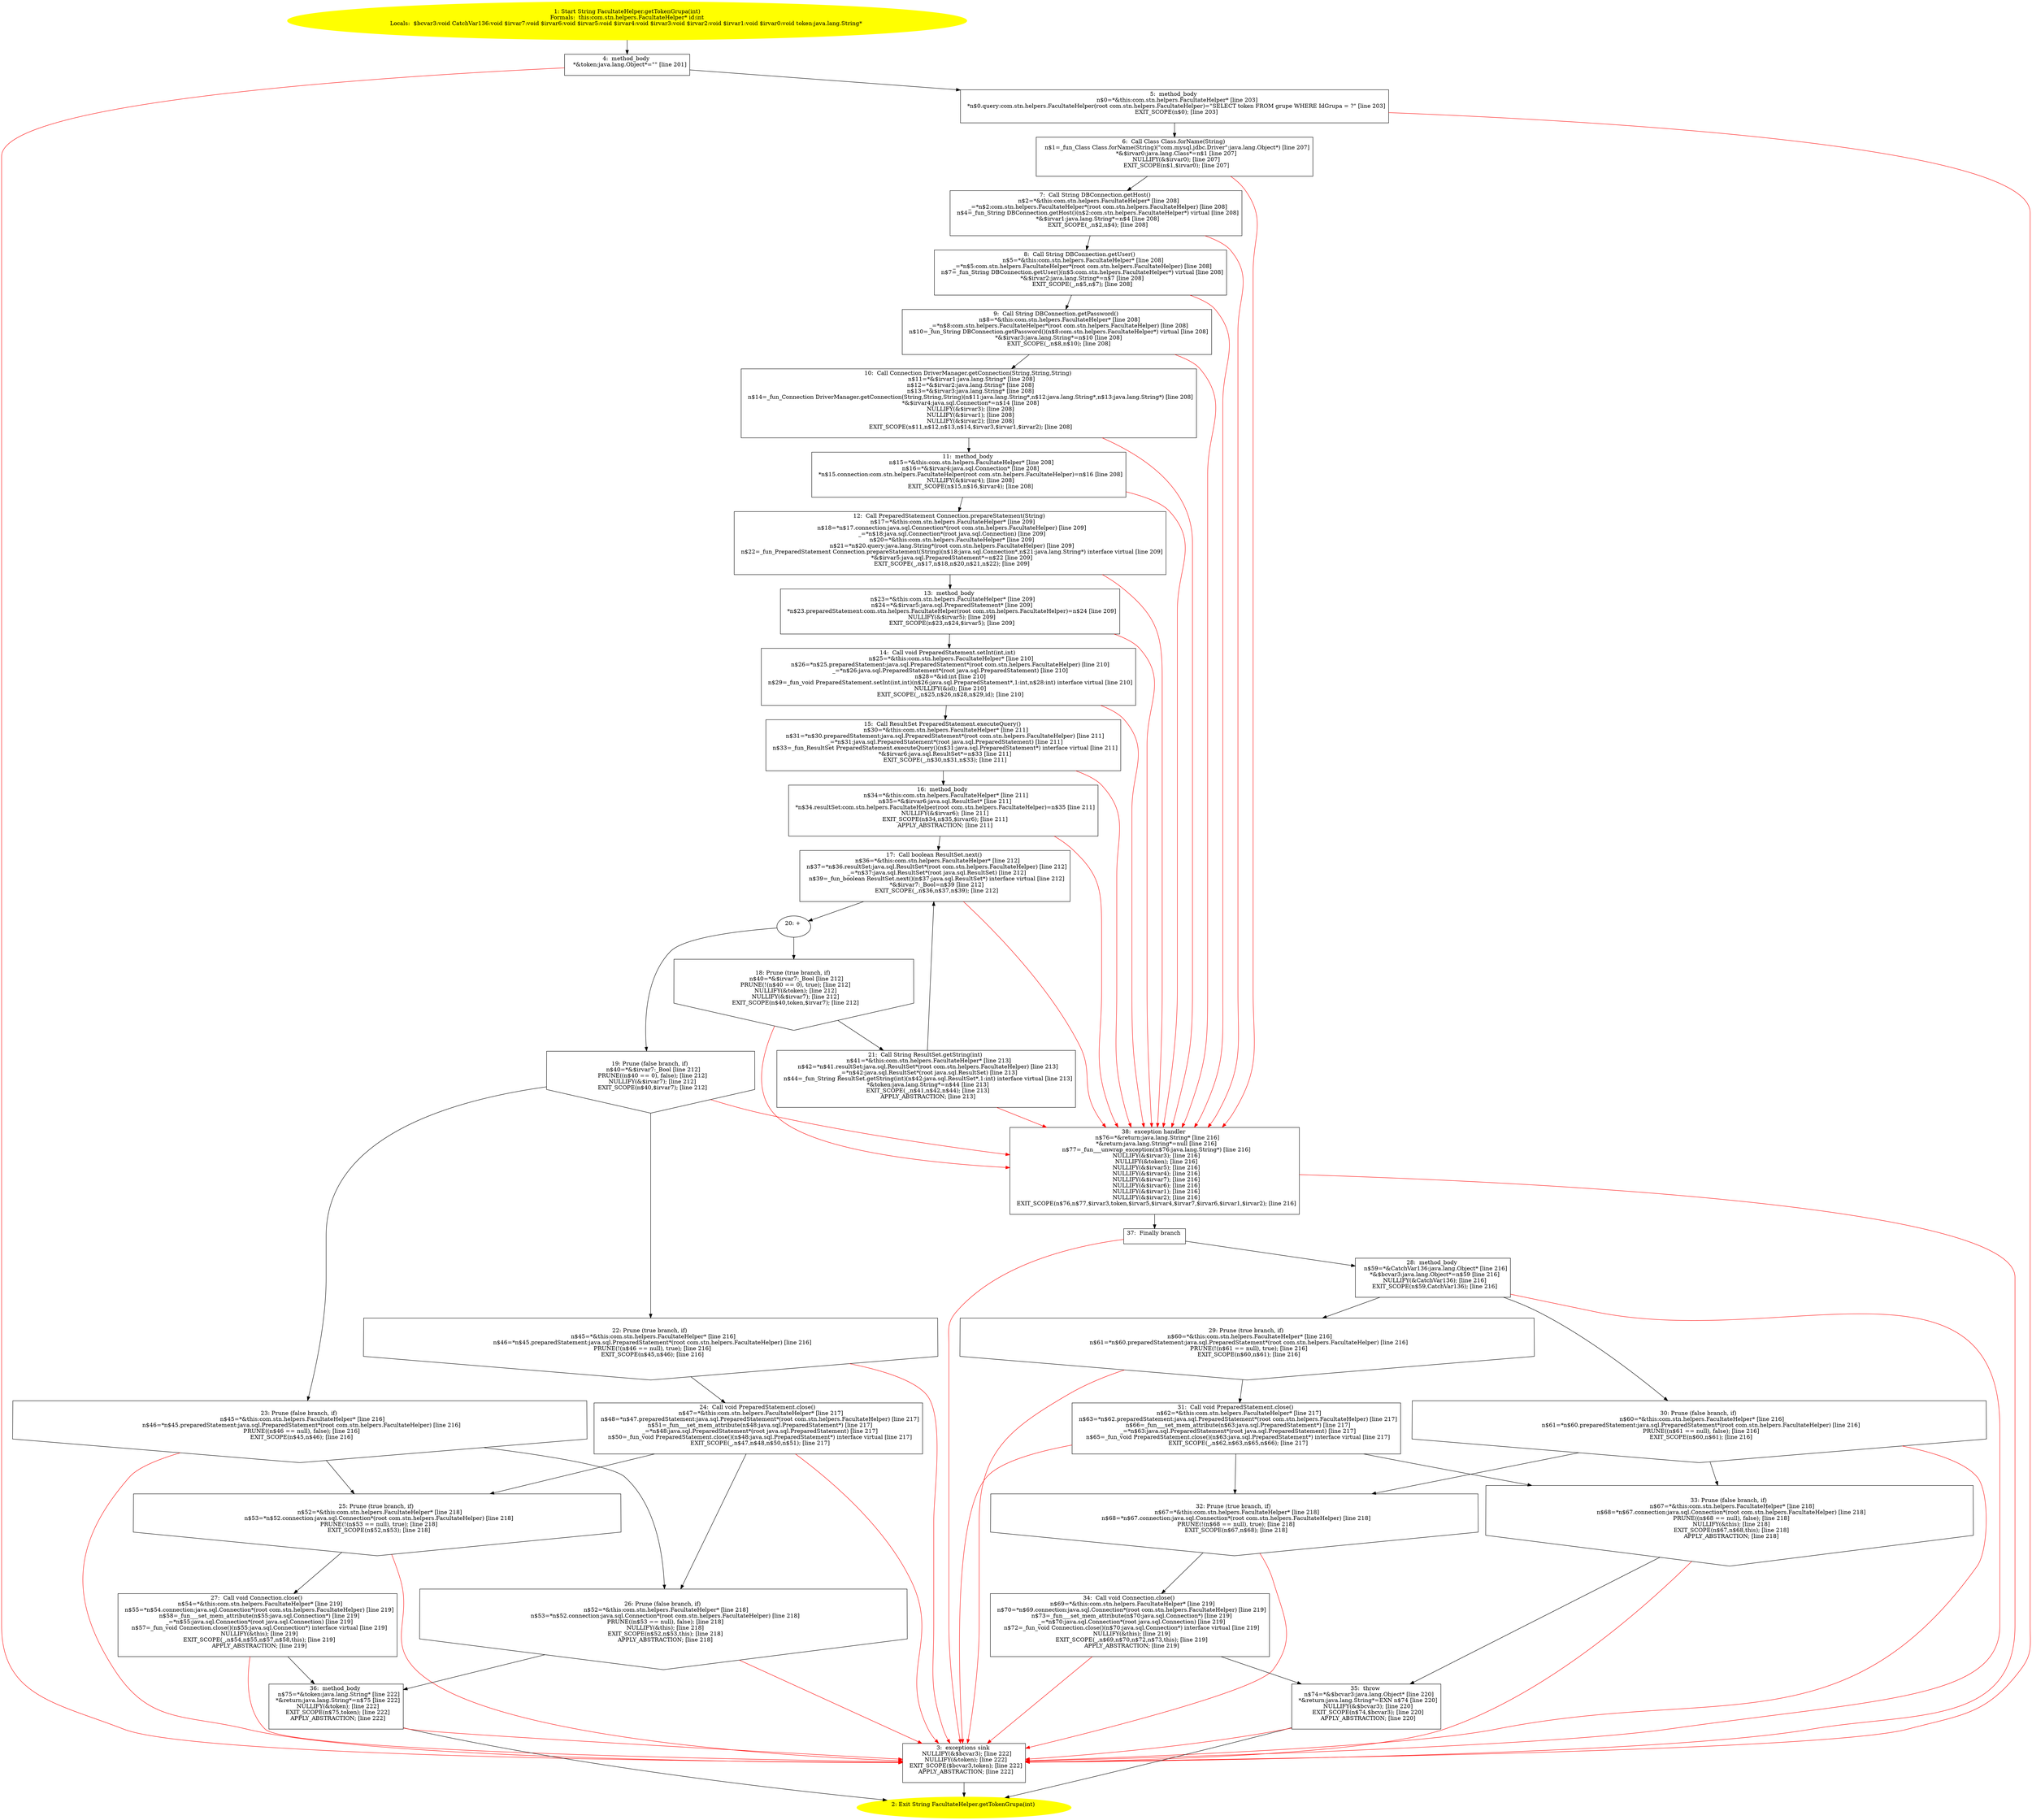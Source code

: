 /* @generated */
digraph cfg {
"com.stn.helpers.FacultateHelper.getTokenGrupa(int):java.lang.String.e566215e60be93a8bf8e6577344be5bf_1" [label="1: Start String FacultateHelper.getTokenGrupa(int)\nFormals:  this:com.stn.helpers.FacultateHelper* id:int\nLocals:  $bcvar3:void CatchVar136:void $irvar7:void $irvar6:void $irvar5:void $irvar4:void $irvar3:void $irvar2:void $irvar1:void $irvar0:void token:java.lang.String* \n  " color=yellow style=filled]
	

	 "com.stn.helpers.FacultateHelper.getTokenGrupa(int):java.lang.String.e566215e60be93a8bf8e6577344be5bf_1" -> "com.stn.helpers.FacultateHelper.getTokenGrupa(int):java.lang.String.e566215e60be93a8bf8e6577344be5bf_4" ;
"com.stn.helpers.FacultateHelper.getTokenGrupa(int):java.lang.String.e566215e60be93a8bf8e6577344be5bf_2" [label="2: Exit String FacultateHelper.getTokenGrupa(int) \n  " color=yellow style=filled]
	

"com.stn.helpers.FacultateHelper.getTokenGrupa(int):java.lang.String.e566215e60be93a8bf8e6577344be5bf_3" [label="3:  exceptions sink \n   NULLIFY(&$bcvar3); [line 222]\n  NULLIFY(&token); [line 222]\n  EXIT_SCOPE($bcvar3,token); [line 222]\n  APPLY_ABSTRACTION; [line 222]\n " shape="box"]
	

	 "com.stn.helpers.FacultateHelper.getTokenGrupa(int):java.lang.String.e566215e60be93a8bf8e6577344be5bf_3" -> "com.stn.helpers.FacultateHelper.getTokenGrupa(int):java.lang.String.e566215e60be93a8bf8e6577344be5bf_2" ;
"com.stn.helpers.FacultateHelper.getTokenGrupa(int):java.lang.String.e566215e60be93a8bf8e6577344be5bf_4" [label="4:  method_body \n   *&token:java.lang.Object*=\"\" [line 201]\n " shape="box"]
	

	 "com.stn.helpers.FacultateHelper.getTokenGrupa(int):java.lang.String.e566215e60be93a8bf8e6577344be5bf_4" -> "com.stn.helpers.FacultateHelper.getTokenGrupa(int):java.lang.String.e566215e60be93a8bf8e6577344be5bf_5" ;
	 "com.stn.helpers.FacultateHelper.getTokenGrupa(int):java.lang.String.e566215e60be93a8bf8e6577344be5bf_4" -> "com.stn.helpers.FacultateHelper.getTokenGrupa(int):java.lang.String.e566215e60be93a8bf8e6577344be5bf_3" [color="red" ];
"com.stn.helpers.FacultateHelper.getTokenGrupa(int):java.lang.String.e566215e60be93a8bf8e6577344be5bf_5" [label="5:  method_body \n   n$0=*&this:com.stn.helpers.FacultateHelper* [line 203]\n  *n$0.query:com.stn.helpers.FacultateHelper(root com.stn.helpers.FacultateHelper)=\"SELECT token FROM grupe WHERE IdGrupa = ?\" [line 203]\n  EXIT_SCOPE(n$0); [line 203]\n " shape="box"]
	

	 "com.stn.helpers.FacultateHelper.getTokenGrupa(int):java.lang.String.e566215e60be93a8bf8e6577344be5bf_5" -> "com.stn.helpers.FacultateHelper.getTokenGrupa(int):java.lang.String.e566215e60be93a8bf8e6577344be5bf_6" ;
	 "com.stn.helpers.FacultateHelper.getTokenGrupa(int):java.lang.String.e566215e60be93a8bf8e6577344be5bf_5" -> "com.stn.helpers.FacultateHelper.getTokenGrupa(int):java.lang.String.e566215e60be93a8bf8e6577344be5bf_3" [color="red" ];
"com.stn.helpers.FacultateHelper.getTokenGrupa(int):java.lang.String.e566215e60be93a8bf8e6577344be5bf_6" [label="6:  Call Class Class.forName(String) \n   n$1=_fun_Class Class.forName(String)(\"com.mysql.jdbc.Driver\":java.lang.Object*) [line 207]\n  *&$irvar0:java.lang.Class*=n$1 [line 207]\n  NULLIFY(&$irvar0); [line 207]\n  EXIT_SCOPE(n$1,$irvar0); [line 207]\n " shape="box"]
	

	 "com.stn.helpers.FacultateHelper.getTokenGrupa(int):java.lang.String.e566215e60be93a8bf8e6577344be5bf_6" -> "com.stn.helpers.FacultateHelper.getTokenGrupa(int):java.lang.String.e566215e60be93a8bf8e6577344be5bf_7" ;
	 "com.stn.helpers.FacultateHelper.getTokenGrupa(int):java.lang.String.e566215e60be93a8bf8e6577344be5bf_6" -> "com.stn.helpers.FacultateHelper.getTokenGrupa(int):java.lang.String.e566215e60be93a8bf8e6577344be5bf_38" [color="red" ];
"com.stn.helpers.FacultateHelper.getTokenGrupa(int):java.lang.String.e566215e60be93a8bf8e6577344be5bf_7" [label="7:  Call String DBConnection.getHost() \n   n$2=*&this:com.stn.helpers.FacultateHelper* [line 208]\n  _=*n$2:com.stn.helpers.FacultateHelper*(root com.stn.helpers.FacultateHelper) [line 208]\n  n$4=_fun_String DBConnection.getHost()(n$2:com.stn.helpers.FacultateHelper*) virtual [line 208]\n  *&$irvar1:java.lang.String*=n$4 [line 208]\n  EXIT_SCOPE(_,n$2,n$4); [line 208]\n " shape="box"]
	

	 "com.stn.helpers.FacultateHelper.getTokenGrupa(int):java.lang.String.e566215e60be93a8bf8e6577344be5bf_7" -> "com.stn.helpers.FacultateHelper.getTokenGrupa(int):java.lang.String.e566215e60be93a8bf8e6577344be5bf_8" ;
	 "com.stn.helpers.FacultateHelper.getTokenGrupa(int):java.lang.String.e566215e60be93a8bf8e6577344be5bf_7" -> "com.stn.helpers.FacultateHelper.getTokenGrupa(int):java.lang.String.e566215e60be93a8bf8e6577344be5bf_38" [color="red" ];
"com.stn.helpers.FacultateHelper.getTokenGrupa(int):java.lang.String.e566215e60be93a8bf8e6577344be5bf_8" [label="8:  Call String DBConnection.getUser() \n   n$5=*&this:com.stn.helpers.FacultateHelper* [line 208]\n  _=*n$5:com.stn.helpers.FacultateHelper*(root com.stn.helpers.FacultateHelper) [line 208]\n  n$7=_fun_String DBConnection.getUser()(n$5:com.stn.helpers.FacultateHelper*) virtual [line 208]\n  *&$irvar2:java.lang.String*=n$7 [line 208]\n  EXIT_SCOPE(_,n$5,n$7); [line 208]\n " shape="box"]
	

	 "com.stn.helpers.FacultateHelper.getTokenGrupa(int):java.lang.String.e566215e60be93a8bf8e6577344be5bf_8" -> "com.stn.helpers.FacultateHelper.getTokenGrupa(int):java.lang.String.e566215e60be93a8bf8e6577344be5bf_9" ;
	 "com.stn.helpers.FacultateHelper.getTokenGrupa(int):java.lang.String.e566215e60be93a8bf8e6577344be5bf_8" -> "com.stn.helpers.FacultateHelper.getTokenGrupa(int):java.lang.String.e566215e60be93a8bf8e6577344be5bf_38" [color="red" ];
"com.stn.helpers.FacultateHelper.getTokenGrupa(int):java.lang.String.e566215e60be93a8bf8e6577344be5bf_9" [label="9:  Call String DBConnection.getPassword() \n   n$8=*&this:com.stn.helpers.FacultateHelper* [line 208]\n  _=*n$8:com.stn.helpers.FacultateHelper*(root com.stn.helpers.FacultateHelper) [line 208]\n  n$10=_fun_String DBConnection.getPassword()(n$8:com.stn.helpers.FacultateHelper*) virtual [line 208]\n  *&$irvar3:java.lang.String*=n$10 [line 208]\n  EXIT_SCOPE(_,n$8,n$10); [line 208]\n " shape="box"]
	

	 "com.stn.helpers.FacultateHelper.getTokenGrupa(int):java.lang.String.e566215e60be93a8bf8e6577344be5bf_9" -> "com.stn.helpers.FacultateHelper.getTokenGrupa(int):java.lang.String.e566215e60be93a8bf8e6577344be5bf_10" ;
	 "com.stn.helpers.FacultateHelper.getTokenGrupa(int):java.lang.String.e566215e60be93a8bf8e6577344be5bf_9" -> "com.stn.helpers.FacultateHelper.getTokenGrupa(int):java.lang.String.e566215e60be93a8bf8e6577344be5bf_38" [color="red" ];
"com.stn.helpers.FacultateHelper.getTokenGrupa(int):java.lang.String.e566215e60be93a8bf8e6577344be5bf_10" [label="10:  Call Connection DriverManager.getConnection(String,String,String) \n   n$11=*&$irvar1:java.lang.String* [line 208]\n  n$12=*&$irvar2:java.lang.String* [line 208]\n  n$13=*&$irvar3:java.lang.String* [line 208]\n  n$14=_fun_Connection DriverManager.getConnection(String,String,String)(n$11:java.lang.String*,n$12:java.lang.String*,n$13:java.lang.String*) [line 208]\n  *&$irvar4:java.sql.Connection*=n$14 [line 208]\n  NULLIFY(&$irvar3); [line 208]\n  NULLIFY(&$irvar1); [line 208]\n  NULLIFY(&$irvar2); [line 208]\n  EXIT_SCOPE(n$11,n$12,n$13,n$14,$irvar3,$irvar1,$irvar2); [line 208]\n " shape="box"]
	

	 "com.stn.helpers.FacultateHelper.getTokenGrupa(int):java.lang.String.e566215e60be93a8bf8e6577344be5bf_10" -> "com.stn.helpers.FacultateHelper.getTokenGrupa(int):java.lang.String.e566215e60be93a8bf8e6577344be5bf_11" ;
	 "com.stn.helpers.FacultateHelper.getTokenGrupa(int):java.lang.String.e566215e60be93a8bf8e6577344be5bf_10" -> "com.stn.helpers.FacultateHelper.getTokenGrupa(int):java.lang.String.e566215e60be93a8bf8e6577344be5bf_38" [color="red" ];
"com.stn.helpers.FacultateHelper.getTokenGrupa(int):java.lang.String.e566215e60be93a8bf8e6577344be5bf_11" [label="11:  method_body \n   n$15=*&this:com.stn.helpers.FacultateHelper* [line 208]\n  n$16=*&$irvar4:java.sql.Connection* [line 208]\n  *n$15.connection:com.stn.helpers.FacultateHelper(root com.stn.helpers.FacultateHelper)=n$16 [line 208]\n  NULLIFY(&$irvar4); [line 208]\n  EXIT_SCOPE(n$15,n$16,$irvar4); [line 208]\n " shape="box"]
	

	 "com.stn.helpers.FacultateHelper.getTokenGrupa(int):java.lang.String.e566215e60be93a8bf8e6577344be5bf_11" -> "com.stn.helpers.FacultateHelper.getTokenGrupa(int):java.lang.String.e566215e60be93a8bf8e6577344be5bf_12" ;
	 "com.stn.helpers.FacultateHelper.getTokenGrupa(int):java.lang.String.e566215e60be93a8bf8e6577344be5bf_11" -> "com.stn.helpers.FacultateHelper.getTokenGrupa(int):java.lang.String.e566215e60be93a8bf8e6577344be5bf_38" [color="red" ];
"com.stn.helpers.FacultateHelper.getTokenGrupa(int):java.lang.String.e566215e60be93a8bf8e6577344be5bf_12" [label="12:  Call PreparedStatement Connection.prepareStatement(String) \n   n$17=*&this:com.stn.helpers.FacultateHelper* [line 209]\n  n$18=*n$17.connection:java.sql.Connection*(root com.stn.helpers.FacultateHelper) [line 209]\n  _=*n$18:java.sql.Connection*(root java.sql.Connection) [line 209]\n  n$20=*&this:com.stn.helpers.FacultateHelper* [line 209]\n  n$21=*n$20.query:java.lang.String*(root com.stn.helpers.FacultateHelper) [line 209]\n  n$22=_fun_PreparedStatement Connection.prepareStatement(String)(n$18:java.sql.Connection*,n$21:java.lang.String*) interface virtual [line 209]\n  *&$irvar5:java.sql.PreparedStatement*=n$22 [line 209]\n  EXIT_SCOPE(_,n$17,n$18,n$20,n$21,n$22); [line 209]\n " shape="box"]
	

	 "com.stn.helpers.FacultateHelper.getTokenGrupa(int):java.lang.String.e566215e60be93a8bf8e6577344be5bf_12" -> "com.stn.helpers.FacultateHelper.getTokenGrupa(int):java.lang.String.e566215e60be93a8bf8e6577344be5bf_13" ;
	 "com.stn.helpers.FacultateHelper.getTokenGrupa(int):java.lang.String.e566215e60be93a8bf8e6577344be5bf_12" -> "com.stn.helpers.FacultateHelper.getTokenGrupa(int):java.lang.String.e566215e60be93a8bf8e6577344be5bf_38" [color="red" ];
"com.stn.helpers.FacultateHelper.getTokenGrupa(int):java.lang.String.e566215e60be93a8bf8e6577344be5bf_13" [label="13:  method_body \n   n$23=*&this:com.stn.helpers.FacultateHelper* [line 209]\n  n$24=*&$irvar5:java.sql.PreparedStatement* [line 209]\n  *n$23.preparedStatement:com.stn.helpers.FacultateHelper(root com.stn.helpers.FacultateHelper)=n$24 [line 209]\n  NULLIFY(&$irvar5); [line 209]\n  EXIT_SCOPE(n$23,n$24,$irvar5); [line 209]\n " shape="box"]
	

	 "com.stn.helpers.FacultateHelper.getTokenGrupa(int):java.lang.String.e566215e60be93a8bf8e6577344be5bf_13" -> "com.stn.helpers.FacultateHelper.getTokenGrupa(int):java.lang.String.e566215e60be93a8bf8e6577344be5bf_14" ;
	 "com.stn.helpers.FacultateHelper.getTokenGrupa(int):java.lang.String.e566215e60be93a8bf8e6577344be5bf_13" -> "com.stn.helpers.FacultateHelper.getTokenGrupa(int):java.lang.String.e566215e60be93a8bf8e6577344be5bf_38" [color="red" ];
"com.stn.helpers.FacultateHelper.getTokenGrupa(int):java.lang.String.e566215e60be93a8bf8e6577344be5bf_14" [label="14:  Call void PreparedStatement.setInt(int,int) \n   n$25=*&this:com.stn.helpers.FacultateHelper* [line 210]\n  n$26=*n$25.preparedStatement:java.sql.PreparedStatement*(root com.stn.helpers.FacultateHelper) [line 210]\n  _=*n$26:java.sql.PreparedStatement*(root java.sql.PreparedStatement) [line 210]\n  n$28=*&id:int [line 210]\n  n$29=_fun_void PreparedStatement.setInt(int,int)(n$26:java.sql.PreparedStatement*,1:int,n$28:int) interface virtual [line 210]\n  NULLIFY(&id); [line 210]\n  EXIT_SCOPE(_,n$25,n$26,n$28,n$29,id); [line 210]\n " shape="box"]
	

	 "com.stn.helpers.FacultateHelper.getTokenGrupa(int):java.lang.String.e566215e60be93a8bf8e6577344be5bf_14" -> "com.stn.helpers.FacultateHelper.getTokenGrupa(int):java.lang.String.e566215e60be93a8bf8e6577344be5bf_15" ;
	 "com.stn.helpers.FacultateHelper.getTokenGrupa(int):java.lang.String.e566215e60be93a8bf8e6577344be5bf_14" -> "com.stn.helpers.FacultateHelper.getTokenGrupa(int):java.lang.String.e566215e60be93a8bf8e6577344be5bf_38" [color="red" ];
"com.stn.helpers.FacultateHelper.getTokenGrupa(int):java.lang.String.e566215e60be93a8bf8e6577344be5bf_15" [label="15:  Call ResultSet PreparedStatement.executeQuery() \n   n$30=*&this:com.stn.helpers.FacultateHelper* [line 211]\n  n$31=*n$30.preparedStatement:java.sql.PreparedStatement*(root com.stn.helpers.FacultateHelper) [line 211]\n  _=*n$31:java.sql.PreparedStatement*(root java.sql.PreparedStatement) [line 211]\n  n$33=_fun_ResultSet PreparedStatement.executeQuery()(n$31:java.sql.PreparedStatement*) interface virtual [line 211]\n  *&$irvar6:java.sql.ResultSet*=n$33 [line 211]\n  EXIT_SCOPE(_,n$30,n$31,n$33); [line 211]\n " shape="box"]
	

	 "com.stn.helpers.FacultateHelper.getTokenGrupa(int):java.lang.String.e566215e60be93a8bf8e6577344be5bf_15" -> "com.stn.helpers.FacultateHelper.getTokenGrupa(int):java.lang.String.e566215e60be93a8bf8e6577344be5bf_16" ;
	 "com.stn.helpers.FacultateHelper.getTokenGrupa(int):java.lang.String.e566215e60be93a8bf8e6577344be5bf_15" -> "com.stn.helpers.FacultateHelper.getTokenGrupa(int):java.lang.String.e566215e60be93a8bf8e6577344be5bf_38" [color="red" ];
"com.stn.helpers.FacultateHelper.getTokenGrupa(int):java.lang.String.e566215e60be93a8bf8e6577344be5bf_16" [label="16:  method_body \n   n$34=*&this:com.stn.helpers.FacultateHelper* [line 211]\n  n$35=*&$irvar6:java.sql.ResultSet* [line 211]\n  *n$34.resultSet:com.stn.helpers.FacultateHelper(root com.stn.helpers.FacultateHelper)=n$35 [line 211]\n  NULLIFY(&$irvar6); [line 211]\n  EXIT_SCOPE(n$34,n$35,$irvar6); [line 211]\n  APPLY_ABSTRACTION; [line 211]\n " shape="box"]
	

	 "com.stn.helpers.FacultateHelper.getTokenGrupa(int):java.lang.String.e566215e60be93a8bf8e6577344be5bf_16" -> "com.stn.helpers.FacultateHelper.getTokenGrupa(int):java.lang.String.e566215e60be93a8bf8e6577344be5bf_17" ;
	 "com.stn.helpers.FacultateHelper.getTokenGrupa(int):java.lang.String.e566215e60be93a8bf8e6577344be5bf_16" -> "com.stn.helpers.FacultateHelper.getTokenGrupa(int):java.lang.String.e566215e60be93a8bf8e6577344be5bf_38" [color="red" ];
"com.stn.helpers.FacultateHelper.getTokenGrupa(int):java.lang.String.e566215e60be93a8bf8e6577344be5bf_17" [label="17:  Call boolean ResultSet.next() \n   n$36=*&this:com.stn.helpers.FacultateHelper* [line 212]\n  n$37=*n$36.resultSet:java.sql.ResultSet*(root com.stn.helpers.FacultateHelper) [line 212]\n  _=*n$37:java.sql.ResultSet*(root java.sql.ResultSet) [line 212]\n  n$39=_fun_boolean ResultSet.next()(n$37:java.sql.ResultSet*) interface virtual [line 212]\n  *&$irvar7:_Bool=n$39 [line 212]\n  EXIT_SCOPE(_,n$36,n$37,n$39); [line 212]\n " shape="box"]
	

	 "com.stn.helpers.FacultateHelper.getTokenGrupa(int):java.lang.String.e566215e60be93a8bf8e6577344be5bf_17" -> "com.stn.helpers.FacultateHelper.getTokenGrupa(int):java.lang.String.e566215e60be93a8bf8e6577344be5bf_20" ;
	 "com.stn.helpers.FacultateHelper.getTokenGrupa(int):java.lang.String.e566215e60be93a8bf8e6577344be5bf_17" -> "com.stn.helpers.FacultateHelper.getTokenGrupa(int):java.lang.String.e566215e60be93a8bf8e6577344be5bf_38" [color="red" ];
"com.stn.helpers.FacultateHelper.getTokenGrupa(int):java.lang.String.e566215e60be93a8bf8e6577344be5bf_18" [label="18: Prune (true branch, if) \n   n$40=*&$irvar7:_Bool [line 212]\n  PRUNE(!(n$40 == 0), true); [line 212]\n  NULLIFY(&token); [line 212]\n  NULLIFY(&$irvar7); [line 212]\n  EXIT_SCOPE(n$40,token,$irvar7); [line 212]\n " shape="invhouse"]
	

	 "com.stn.helpers.FacultateHelper.getTokenGrupa(int):java.lang.String.e566215e60be93a8bf8e6577344be5bf_18" -> "com.stn.helpers.FacultateHelper.getTokenGrupa(int):java.lang.String.e566215e60be93a8bf8e6577344be5bf_21" ;
	 "com.stn.helpers.FacultateHelper.getTokenGrupa(int):java.lang.String.e566215e60be93a8bf8e6577344be5bf_18" -> "com.stn.helpers.FacultateHelper.getTokenGrupa(int):java.lang.String.e566215e60be93a8bf8e6577344be5bf_38" [color="red" ];
"com.stn.helpers.FacultateHelper.getTokenGrupa(int):java.lang.String.e566215e60be93a8bf8e6577344be5bf_19" [label="19: Prune (false branch, if) \n   n$40=*&$irvar7:_Bool [line 212]\n  PRUNE((n$40 == 0), false); [line 212]\n  NULLIFY(&$irvar7); [line 212]\n  EXIT_SCOPE(n$40,$irvar7); [line 212]\n " shape="invhouse"]
	

	 "com.stn.helpers.FacultateHelper.getTokenGrupa(int):java.lang.String.e566215e60be93a8bf8e6577344be5bf_19" -> "com.stn.helpers.FacultateHelper.getTokenGrupa(int):java.lang.String.e566215e60be93a8bf8e6577344be5bf_22" ;
	 "com.stn.helpers.FacultateHelper.getTokenGrupa(int):java.lang.String.e566215e60be93a8bf8e6577344be5bf_19" -> "com.stn.helpers.FacultateHelper.getTokenGrupa(int):java.lang.String.e566215e60be93a8bf8e6577344be5bf_23" ;
	 "com.stn.helpers.FacultateHelper.getTokenGrupa(int):java.lang.String.e566215e60be93a8bf8e6577344be5bf_19" -> "com.stn.helpers.FacultateHelper.getTokenGrupa(int):java.lang.String.e566215e60be93a8bf8e6577344be5bf_38" [color="red" ];
"com.stn.helpers.FacultateHelper.getTokenGrupa(int):java.lang.String.e566215e60be93a8bf8e6577344be5bf_20" [label="20: + \n  " ]
	

	 "com.stn.helpers.FacultateHelper.getTokenGrupa(int):java.lang.String.e566215e60be93a8bf8e6577344be5bf_20" -> "com.stn.helpers.FacultateHelper.getTokenGrupa(int):java.lang.String.e566215e60be93a8bf8e6577344be5bf_18" ;
	 "com.stn.helpers.FacultateHelper.getTokenGrupa(int):java.lang.String.e566215e60be93a8bf8e6577344be5bf_20" -> "com.stn.helpers.FacultateHelper.getTokenGrupa(int):java.lang.String.e566215e60be93a8bf8e6577344be5bf_19" ;
"com.stn.helpers.FacultateHelper.getTokenGrupa(int):java.lang.String.e566215e60be93a8bf8e6577344be5bf_21" [label="21:  Call String ResultSet.getString(int) \n   n$41=*&this:com.stn.helpers.FacultateHelper* [line 213]\n  n$42=*n$41.resultSet:java.sql.ResultSet*(root com.stn.helpers.FacultateHelper) [line 213]\n  _=*n$42:java.sql.ResultSet*(root java.sql.ResultSet) [line 213]\n  n$44=_fun_String ResultSet.getString(int)(n$42:java.sql.ResultSet*,1:int) interface virtual [line 213]\n  *&token:java.lang.String*=n$44 [line 213]\n  EXIT_SCOPE(_,n$41,n$42,n$44); [line 213]\n  APPLY_ABSTRACTION; [line 213]\n " shape="box"]
	

	 "com.stn.helpers.FacultateHelper.getTokenGrupa(int):java.lang.String.e566215e60be93a8bf8e6577344be5bf_21" -> "com.stn.helpers.FacultateHelper.getTokenGrupa(int):java.lang.String.e566215e60be93a8bf8e6577344be5bf_17" ;
	 "com.stn.helpers.FacultateHelper.getTokenGrupa(int):java.lang.String.e566215e60be93a8bf8e6577344be5bf_21" -> "com.stn.helpers.FacultateHelper.getTokenGrupa(int):java.lang.String.e566215e60be93a8bf8e6577344be5bf_38" [color="red" ];
"com.stn.helpers.FacultateHelper.getTokenGrupa(int):java.lang.String.e566215e60be93a8bf8e6577344be5bf_22" [label="22: Prune (true branch, if) \n   n$45=*&this:com.stn.helpers.FacultateHelper* [line 216]\n  n$46=*n$45.preparedStatement:java.sql.PreparedStatement*(root com.stn.helpers.FacultateHelper) [line 216]\n  PRUNE(!(n$46 == null), true); [line 216]\n  EXIT_SCOPE(n$45,n$46); [line 216]\n " shape="invhouse"]
	

	 "com.stn.helpers.FacultateHelper.getTokenGrupa(int):java.lang.String.e566215e60be93a8bf8e6577344be5bf_22" -> "com.stn.helpers.FacultateHelper.getTokenGrupa(int):java.lang.String.e566215e60be93a8bf8e6577344be5bf_24" ;
	 "com.stn.helpers.FacultateHelper.getTokenGrupa(int):java.lang.String.e566215e60be93a8bf8e6577344be5bf_22" -> "com.stn.helpers.FacultateHelper.getTokenGrupa(int):java.lang.String.e566215e60be93a8bf8e6577344be5bf_3" [color="red" ];
"com.stn.helpers.FacultateHelper.getTokenGrupa(int):java.lang.String.e566215e60be93a8bf8e6577344be5bf_23" [label="23: Prune (false branch, if) \n   n$45=*&this:com.stn.helpers.FacultateHelper* [line 216]\n  n$46=*n$45.preparedStatement:java.sql.PreparedStatement*(root com.stn.helpers.FacultateHelper) [line 216]\n  PRUNE((n$46 == null), false); [line 216]\n  EXIT_SCOPE(n$45,n$46); [line 216]\n " shape="invhouse"]
	

	 "com.stn.helpers.FacultateHelper.getTokenGrupa(int):java.lang.String.e566215e60be93a8bf8e6577344be5bf_23" -> "com.stn.helpers.FacultateHelper.getTokenGrupa(int):java.lang.String.e566215e60be93a8bf8e6577344be5bf_25" ;
	 "com.stn.helpers.FacultateHelper.getTokenGrupa(int):java.lang.String.e566215e60be93a8bf8e6577344be5bf_23" -> "com.stn.helpers.FacultateHelper.getTokenGrupa(int):java.lang.String.e566215e60be93a8bf8e6577344be5bf_26" ;
	 "com.stn.helpers.FacultateHelper.getTokenGrupa(int):java.lang.String.e566215e60be93a8bf8e6577344be5bf_23" -> "com.stn.helpers.FacultateHelper.getTokenGrupa(int):java.lang.String.e566215e60be93a8bf8e6577344be5bf_3" [color="red" ];
"com.stn.helpers.FacultateHelper.getTokenGrupa(int):java.lang.String.e566215e60be93a8bf8e6577344be5bf_24" [label="24:  Call void PreparedStatement.close() \n   n$47=*&this:com.stn.helpers.FacultateHelper* [line 217]\n  n$48=*n$47.preparedStatement:java.sql.PreparedStatement*(root com.stn.helpers.FacultateHelper) [line 217]\n  n$51=_fun___set_mem_attribute(n$48:java.sql.PreparedStatement*) [line 217]\n  _=*n$48:java.sql.PreparedStatement*(root java.sql.PreparedStatement) [line 217]\n  n$50=_fun_void PreparedStatement.close()(n$48:java.sql.PreparedStatement*) interface virtual [line 217]\n  EXIT_SCOPE(_,n$47,n$48,n$50,n$51); [line 217]\n " shape="box"]
	

	 "com.stn.helpers.FacultateHelper.getTokenGrupa(int):java.lang.String.e566215e60be93a8bf8e6577344be5bf_24" -> "com.stn.helpers.FacultateHelper.getTokenGrupa(int):java.lang.String.e566215e60be93a8bf8e6577344be5bf_25" ;
	 "com.stn.helpers.FacultateHelper.getTokenGrupa(int):java.lang.String.e566215e60be93a8bf8e6577344be5bf_24" -> "com.stn.helpers.FacultateHelper.getTokenGrupa(int):java.lang.String.e566215e60be93a8bf8e6577344be5bf_26" ;
	 "com.stn.helpers.FacultateHelper.getTokenGrupa(int):java.lang.String.e566215e60be93a8bf8e6577344be5bf_24" -> "com.stn.helpers.FacultateHelper.getTokenGrupa(int):java.lang.String.e566215e60be93a8bf8e6577344be5bf_3" [color="red" ];
"com.stn.helpers.FacultateHelper.getTokenGrupa(int):java.lang.String.e566215e60be93a8bf8e6577344be5bf_25" [label="25: Prune (true branch, if) \n   n$52=*&this:com.stn.helpers.FacultateHelper* [line 218]\n  n$53=*n$52.connection:java.sql.Connection*(root com.stn.helpers.FacultateHelper) [line 218]\n  PRUNE(!(n$53 == null), true); [line 218]\n  EXIT_SCOPE(n$52,n$53); [line 218]\n " shape="invhouse"]
	

	 "com.stn.helpers.FacultateHelper.getTokenGrupa(int):java.lang.String.e566215e60be93a8bf8e6577344be5bf_25" -> "com.stn.helpers.FacultateHelper.getTokenGrupa(int):java.lang.String.e566215e60be93a8bf8e6577344be5bf_27" ;
	 "com.stn.helpers.FacultateHelper.getTokenGrupa(int):java.lang.String.e566215e60be93a8bf8e6577344be5bf_25" -> "com.stn.helpers.FacultateHelper.getTokenGrupa(int):java.lang.String.e566215e60be93a8bf8e6577344be5bf_3" [color="red" ];
"com.stn.helpers.FacultateHelper.getTokenGrupa(int):java.lang.String.e566215e60be93a8bf8e6577344be5bf_26" [label="26: Prune (false branch, if) \n   n$52=*&this:com.stn.helpers.FacultateHelper* [line 218]\n  n$53=*n$52.connection:java.sql.Connection*(root com.stn.helpers.FacultateHelper) [line 218]\n  PRUNE((n$53 == null), false); [line 218]\n  NULLIFY(&this); [line 218]\n  EXIT_SCOPE(n$52,n$53,this); [line 218]\n  APPLY_ABSTRACTION; [line 218]\n " shape="invhouse"]
	

	 "com.stn.helpers.FacultateHelper.getTokenGrupa(int):java.lang.String.e566215e60be93a8bf8e6577344be5bf_26" -> "com.stn.helpers.FacultateHelper.getTokenGrupa(int):java.lang.String.e566215e60be93a8bf8e6577344be5bf_36" ;
	 "com.stn.helpers.FacultateHelper.getTokenGrupa(int):java.lang.String.e566215e60be93a8bf8e6577344be5bf_26" -> "com.stn.helpers.FacultateHelper.getTokenGrupa(int):java.lang.String.e566215e60be93a8bf8e6577344be5bf_3" [color="red" ];
"com.stn.helpers.FacultateHelper.getTokenGrupa(int):java.lang.String.e566215e60be93a8bf8e6577344be5bf_27" [label="27:  Call void Connection.close() \n   n$54=*&this:com.stn.helpers.FacultateHelper* [line 219]\n  n$55=*n$54.connection:java.sql.Connection*(root com.stn.helpers.FacultateHelper) [line 219]\n  n$58=_fun___set_mem_attribute(n$55:java.sql.Connection*) [line 219]\n  _=*n$55:java.sql.Connection*(root java.sql.Connection) [line 219]\n  n$57=_fun_void Connection.close()(n$55:java.sql.Connection*) interface virtual [line 219]\n  NULLIFY(&this); [line 219]\n  EXIT_SCOPE(_,n$54,n$55,n$57,n$58,this); [line 219]\n  APPLY_ABSTRACTION; [line 219]\n " shape="box"]
	

	 "com.stn.helpers.FacultateHelper.getTokenGrupa(int):java.lang.String.e566215e60be93a8bf8e6577344be5bf_27" -> "com.stn.helpers.FacultateHelper.getTokenGrupa(int):java.lang.String.e566215e60be93a8bf8e6577344be5bf_36" ;
	 "com.stn.helpers.FacultateHelper.getTokenGrupa(int):java.lang.String.e566215e60be93a8bf8e6577344be5bf_27" -> "com.stn.helpers.FacultateHelper.getTokenGrupa(int):java.lang.String.e566215e60be93a8bf8e6577344be5bf_3" [color="red" ];
"com.stn.helpers.FacultateHelper.getTokenGrupa(int):java.lang.String.e566215e60be93a8bf8e6577344be5bf_28" [label="28:  method_body \n   n$59=*&CatchVar136:java.lang.Object* [line 216]\n  *&$bcvar3:java.lang.Object*=n$59 [line 216]\n  NULLIFY(&CatchVar136); [line 216]\n  EXIT_SCOPE(n$59,CatchVar136); [line 216]\n " shape="box"]
	

	 "com.stn.helpers.FacultateHelper.getTokenGrupa(int):java.lang.String.e566215e60be93a8bf8e6577344be5bf_28" -> "com.stn.helpers.FacultateHelper.getTokenGrupa(int):java.lang.String.e566215e60be93a8bf8e6577344be5bf_29" ;
	 "com.stn.helpers.FacultateHelper.getTokenGrupa(int):java.lang.String.e566215e60be93a8bf8e6577344be5bf_28" -> "com.stn.helpers.FacultateHelper.getTokenGrupa(int):java.lang.String.e566215e60be93a8bf8e6577344be5bf_30" ;
	 "com.stn.helpers.FacultateHelper.getTokenGrupa(int):java.lang.String.e566215e60be93a8bf8e6577344be5bf_28" -> "com.stn.helpers.FacultateHelper.getTokenGrupa(int):java.lang.String.e566215e60be93a8bf8e6577344be5bf_3" [color="red" ];
"com.stn.helpers.FacultateHelper.getTokenGrupa(int):java.lang.String.e566215e60be93a8bf8e6577344be5bf_29" [label="29: Prune (true branch, if) \n   n$60=*&this:com.stn.helpers.FacultateHelper* [line 216]\n  n$61=*n$60.preparedStatement:java.sql.PreparedStatement*(root com.stn.helpers.FacultateHelper) [line 216]\n  PRUNE(!(n$61 == null), true); [line 216]\n  EXIT_SCOPE(n$60,n$61); [line 216]\n " shape="invhouse"]
	

	 "com.stn.helpers.FacultateHelper.getTokenGrupa(int):java.lang.String.e566215e60be93a8bf8e6577344be5bf_29" -> "com.stn.helpers.FacultateHelper.getTokenGrupa(int):java.lang.String.e566215e60be93a8bf8e6577344be5bf_31" ;
	 "com.stn.helpers.FacultateHelper.getTokenGrupa(int):java.lang.String.e566215e60be93a8bf8e6577344be5bf_29" -> "com.stn.helpers.FacultateHelper.getTokenGrupa(int):java.lang.String.e566215e60be93a8bf8e6577344be5bf_3" [color="red" ];
"com.stn.helpers.FacultateHelper.getTokenGrupa(int):java.lang.String.e566215e60be93a8bf8e6577344be5bf_30" [label="30: Prune (false branch, if) \n   n$60=*&this:com.stn.helpers.FacultateHelper* [line 216]\n  n$61=*n$60.preparedStatement:java.sql.PreparedStatement*(root com.stn.helpers.FacultateHelper) [line 216]\n  PRUNE((n$61 == null), false); [line 216]\n  EXIT_SCOPE(n$60,n$61); [line 216]\n " shape="invhouse"]
	

	 "com.stn.helpers.FacultateHelper.getTokenGrupa(int):java.lang.String.e566215e60be93a8bf8e6577344be5bf_30" -> "com.stn.helpers.FacultateHelper.getTokenGrupa(int):java.lang.String.e566215e60be93a8bf8e6577344be5bf_32" ;
	 "com.stn.helpers.FacultateHelper.getTokenGrupa(int):java.lang.String.e566215e60be93a8bf8e6577344be5bf_30" -> "com.stn.helpers.FacultateHelper.getTokenGrupa(int):java.lang.String.e566215e60be93a8bf8e6577344be5bf_33" ;
	 "com.stn.helpers.FacultateHelper.getTokenGrupa(int):java.lang.String.e566215e60be93a8bf8e6577344be5bf_30" -> "com.stn.helpers.FacultateHelper.getTokenGrupa(int):java.lang.String.e566215e60be93a8bf8e6577344be5bf_3" [color="red" ];
"com.stn.helpers.FacultateHelper.getTokenGrupa(int):java.lang.String.e566215e60be93a8bf8e6577344be5bf_31" [label="31:  Call void PreparedStatement.close() \n   n$62=*&this:com.stn.helpers.FacultateHelper* [line 217]\n  n$63=*n$62.preparedStatement:java.sql.PreparedStatement*(root com.stn.helpers.FacultateHelper) [line 217]\n  n$66=_fun___set_mem_attribute(n$63:java.sql.PreparedStatement*) [line 217]\n  _=*n$63:java.sql.PreparedStatement*(root java.sql.PreparedStatement) [line 217]\n  n$65=_fun_void PreparedStatement.close()(n$63:java.sql.PreparedStatement*) interface virtual [line 217]\n  EXIT_SCOPE(_,n$62,n$63,n$65,n$66); [line 217]\n " shape="box"]
	

	 "com.stn.helpers.FacultateHelper.getTokenGrupa(int):java.lang.String.e566215e60be93a8bf8e6577344be5bf_31" -> "com.stn.helpers.FacultateHelper.getTokenGrupa(int):java.lang.String.e566215e60be93a8bf8e6577344be5bf_32" ;
	 "com.stn.helpers.FacultateHelper.getTokenGrupa(int):java.lang.String.e566215e60be93a8bf8e6577344be5bf_31" -> "com.stn.helpers.FacultateHelper.getTokenGrupa(int):java.lang.String.e566215e60be93a8bf8e6577344be5bf_33" ;
	 "com.stn.helpers.FacultateHelper.getTokenGrupa(int):java.lang.String.e566215e60be93a8bf8e6577344be5bf_31" -> "com.stn.helpers.FacultateHelper.getTokenGrupa(int):java.lang.String.e566215e60be93a8bf8e6577344be5bf_3" [color="red" ];
"com.stn.helpers.FacultateHelper.getTokenGrupa(int):java.lang.String.e566215e60be93a8bf8e6577344be5bf_32" [label="32: Prune (true branch, if) \n   n$67=*&this:com.stn.helpers.FacultateHelper* [line 218]\n  n$68=*n$67.connection:java.sql.Connection*(root com.stn.helpers.FacultateHelper) [line 218]\n  PRUNE(!(n$68 == null), true); [line 218]\n  EXIT_SCOPE(n$67,n$68); [line 218]\n " shape="invhouse"]
	

	 "com.stn.helpers.FacultateHelper.getTokenGrupa(int):java.lang.String.e566215e60be93a8bf8e6577344be5bf_32" -> "com.stn.helpers.FacultateHelper.getTokenGrupa(int):java.lang.String.e566215e60be93a8bf8e6577344be5bf_34" ;
	 "com.stn.helpers.FacultateHelper.getTokenGrupa(int):java.lang.String.e566215e60be93a8bf8e6577344be5bf_32" -> "com.stn.helpers.FacultateHelper.getTokenGrupa(int):java.lang.String.e566215e60be93a8bf8e6577344be5bf_3" [color="red" ];
"com.stn.helpers.FacultateHelper.getTokenGrupa(int):java.lang.String.e566215e60be93a8bf8e6577344be5bf_33" [label="33: Prune (false branch, if) \n   n$67=*&this:com.stn.helpers.FacultateHelper* [line 218]\n  n$68=*n$67.connection:java.sql.Connection*(root com.stn.helpers.FacultateHelper) [line 218]\n  PRUNE((n$68 == null), false); [line 218]\n  NULLIFY(&this); [line 218]\n  EXIT_SCOPE(n$67,n$68,this); [line 218]\n  APPLY_ABSTRACTION; [line 218]\n " shape="invhouse"]
	

	 "com.stn.helpers.FacultateHelper.getTokenGrupa(int):java.lang.String.e566215e60be93a8bf8e6577344be5bf_33" -> "com.stn.helpers.FacultateHelper.getTokenGrupa(int):java.lang.String.e566215e60be93a8bf8e6577344be5bf_35" ;
	 "com.stn.helpers.FacultateHelper.getTokenGrupa(int):java.lang.String.e566215e60be93a8bf8e6577344be5bf_33" -> "com.stn.helpers.FacultateHelper.getTokenGrupa(int):java.lang.String.e566215e60be93a8bf8e6577344be5bf_3" [color="red" ];
"com.stn.helpers.FacultateHelper.getTokenGrupa(int):java.lang.String.e566215e60be93a8bf8e6577344be5bf_34" [label="34:  Call void Connection.close() \n   n$69=*&this:com.stn.helpers.FacultateHelper* [line 219]\n  n$70=*n$69.connection:java.sql.Connection*(root com.stn.helpers.FacultateHelper) [line 219]\n  n$73=_fun___set_mem_attribute(n$70:java.sql.Connection*) [line 219]\n  _=*n$70:java.sql.Connection*(root java.sql.Connection) [line 219]\n  n$72=_fun_void Connection.close()(n$70:java.sql.Connection*) interface virtual [line 219]\n  NULLIFY(&this); [line 219]\n  EXIT_SCOPE(_,n$69,n$70,n$72,n$73,this); [line 219]\n  APPLY_ABSTRACTION; [line 219]\n " shape="box"]
	

	 "com.stn.helpers.FacultateHelper.getTokenGrupa(int):java.lang.String.e566215e60be93a8bf8e6577344be5bf_34" -> "com.stn.helpers.FacultateHelper.getTokenGrupa(int):java.lang.String.e566215e60be93a8bf8e6577344be5bf_35" ;
	 "com.stn.helpers.FacultateHelper.getTokenGrupa(int):java.lang.String.e566215e60be93a8bf8e6577344be5bf_34" -> "com.stn.helpers.FacultateHelper.getTokenGrupa(int):java.lang.String.e566215e60be93a8bf8e6577344be5bf_3" [color="red" ];
"com.stn.helpers.FacultateHelper.getTokenGrupa(int):java.lang.String.e566215e60be93a8bf8e6577344be5bf_35" [label="35:  throw \n   n$74=*&$bcvar3:java.lang.Object* [line 220]\n  *&return:java.lang.String*=EXN n$74 [line 220]\n  NULLIFY(&$bcvar3); [line 220]\n  EXIT_SCOPE(n$74,$bcvar3); [line 220]\n  APPLY_ABSTRACTION; [line 220]\n " shape="box"]
	

	 "com.stn.helpers.FacultateHelper.getTokenGrupa(int):java.lang.String.e566215e60be93a8bf8e6577344be5bf_35" -> "com.stn.helpers.FacultateHelper.getTokenGrupa(int):java.lang.String.e566215e60be93a8bf8e6577344be5bf_2" ;
	 "com.stn.helpers.FacultateHelper.getTokenGrupa(int):java.lang.String.e566215e60be93a8bf8e6577344be5bf_35" -> "com.stn.helpers.FacultateHelper.getTokenGrupa(int):java.lang.String.e566215e60be93a8bf8e6577344be5bf_3" [color="red" ];
"com.stn.helpers.FacultateHelper.getTokenGrupa(int):java.lang.String.e566215e60be93a8bf8e6577344be5bf_36" [label="36:  method_body \n   n$75=*&token:java.lang.String* [line 222]\n  *&return:java.lang.String*=n$75 [line 222]\n  NULLIFY(&token); [line 222]\n  EXIT_SCOPE(n$75,token); [line 222]\n  APPLY_ABSTRACTION; [line 222]\n " shape="box"]
	

	 "com.stn.helpers.FacultateHelper.getTokenGrupa(int):java.lang.String.e566215e60be93a8bf8e6577344be5bf_36" -> "com.stn.helpers.FacultateHelper.getTokenGrupa(int):java.lang.String.e566215e60be93a8bf8e6577344be5bf_2" ;
	 "com.stn.helpers.FacultateHelper.getTokenGrupa(int):java.lang.String.e566215e60be93a8bf8e6577344be5bf_36" -> "com.stn.helpers.FacultateHelper.getTokenGrupa(int):java.lang.String.e566215e60be93a8bf8e6577344be5bf_3" [color="red" ];
"com.stn.helpers.FacultateHelper.getTokenGrupa(int):java.lang.String.e566215e60be93a8bf8e6577344be5bf_37" [label="37:  Finally branch \n  " shape="box"]
	

	 "com.stn.helpers.FacultateHelper.getTokenGrupa(int):java.lang.String.e566215e60be93a8bf8e6577344be5bf_37" -> "com.stn.helpers.FacultateHelper.getTokenGrupa(int):java.lang.String.e566215e60be93a8bf8e6577344be5bf_28" ;
	 "com.stn.helpers.FacultateHelper.getTokenGrupa(int):java.lang.String.e566215e60be93a8bf8e6577344be5bf_37" -> "com.stn.helpers.FacultateHelper.getTokenGrupa(int):java.lang.String.e566215e60be93a8bf8e6577344be5bf_3" [color="red" ];
"com.stn.helpers.FacultateHelper.getTokenGrupa(int):java.lang.String.e566215e60be93a8bf8e6577344be5bf_38" [label="38:  exception handler \n   n$76=*&return:java.lang.String* [line 216]\n  *&return:java.lang.String*=null [line 216]\n  n$77=_fun___unwrap_exception(n$76:java.lang.String*) [line 216]\n  NULLIFY(&$irvar3); [line 216]\n  NULLIFY(&token); [line 216]\n  NULLIFY(&$irvar5); [line 216]\n  NULLIFY(&$irvar4); [line 216]\n  NULLIFY(&$irvar7); [line 216]\n  NULLIFY(&$irvar6); [line 216]\n  NULLIFY(&$irvar1); [line 216]\n  NULLIFY(&$irvar2); [line 216]\n  EXIT_SCOPE(n$76,n$77,$irvar3,token,$irvar5,$irvar4,$irvar7,$irvar6,$irvar1,$irvar2); [line 216]\n " shape="box"]
	

	 "com.stn.helpers.FacultateHelper.getTokenGrupa(int):java.lang.String.e566215e60be93a8bf8e6577344be5bf_38" -> "com.stn.helpers.FacultateHelper.getTokenGrupa(int):java.lang.String.e566215e60be93a8bf8e6577344be5bf_37" ;
	 "com.stn.helpers.FacultateHelper.getTokenGrupa(int):java.lang.String.e566215e60be93a8bf8e6577344be5bf_38" -> "com.stn.helpers.FacultateHelper.getTokenGrupa(int):java.lang.String.e566215e60be93a8bf8e6577344be5bf_3" [color="red" ];
}
